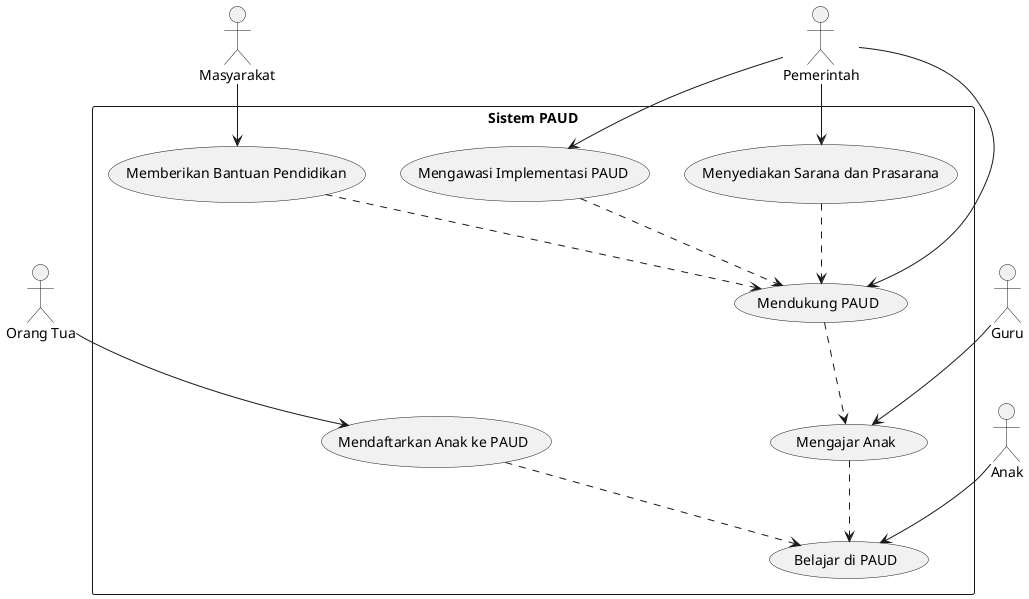 @startuml 1

actor "Orang Tua" as OT
actor "Anak" as A
actor "Guru" as G
actor "Pemerintah" as P
actor "Masyarakat" as M

rectangle "Sistem PAUD" as System {
  usecase "Mendaftarkan Anak ke PAUD" as UC1
  usecase "Mengajar Anak" as UC2
  usecase "Mendukung PAUD" as UC3
  usecase "Belajar di PAUD" as UC4
  usecase "Memberikan Bantuan Pendidikan" as UC5
  usecase "Mengawasi Implementasi PAUD" as UC6
  usecase "Menyediakan Sarana dan Prasarana" as UC7
}

OT --> UC1
A --> UC4
G --> UC2
P --> UC3
M --> UC5
P --> UC6
P --> UC7
UC1 ..> UC4
UC2 ..> UC4
UC3 ..> UC2
UC5 ..> UC3
UC6 ..> UC3
UC7 ..> UC3

@enduml